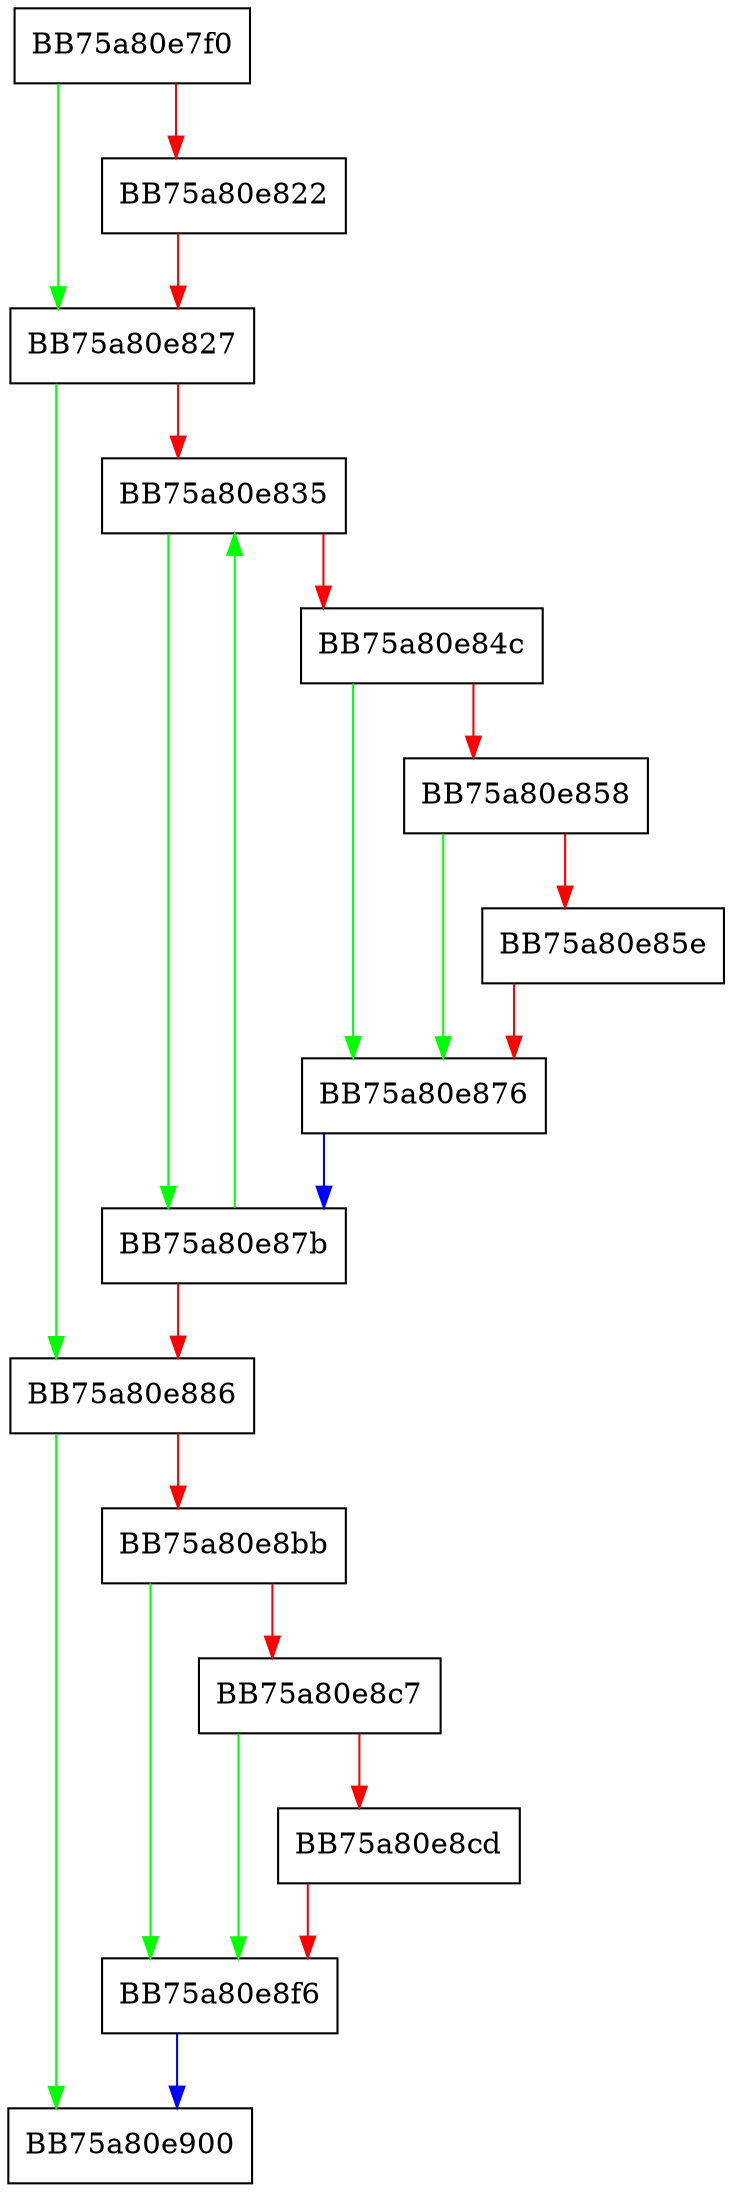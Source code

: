 digraph Delete {
  node [shape="box"];
  graph [splines=ortho];
  BB75a80e7f0 -> BB75a80e827 [color="green"];
  BB75a80e7f0 -> BB75a80e822 [color="red"];
  BB75a80e822 -> BB75a80e827 [color="red"];
  BB75a80e827 -> BB75a80e886 [color="green"];
  BB75a80e827 -> BB75a80e835 [color="red"];
  BB75a80e835 -> BB75a80e87b [color="green"];
  BB75a80e835 -> BB75a80e84c [color="red"];
  BB75a80e84c -> BB75a80e876 [color="green"];
  BB75a80e84c -> BB75a80e858 [color="red"];
  BB75a80e858 -> BB75a80e876 [color="green"];
  BB75a80e858 -> BB75a80e85e [color="red"];
  BB75a80e85e -> BB75a80e876 [color="red"];
  BB75a80e876 -> BB75a80e87b [color="blue"];
  BB75a80e87b -> BB75a80e835 [color="green"];
  BB75a80e87b -> BB75a80e886 [color="red"];
  BB75a80e886 -> BB75a80e900 [color="green"];
  BB75a80e886 -> BB75a80e8bb [color="red"];
  BB75a80e8bb -> BB75a80e8f6 [color="green"];
  BB75a80e8bb -> BB75a80e8c7 [color="red"];
  BB75a80e8c7 -> BB75a80e8f6 [color="green"];
  BB75a80e8c7 -> BB75a80e8cd [color="red"];
  BB75a80e8cd -> BB75a80e8f6 [color="red"];
  BB75a80e8f6 -> BB75a80e900 [color="blue"];
}